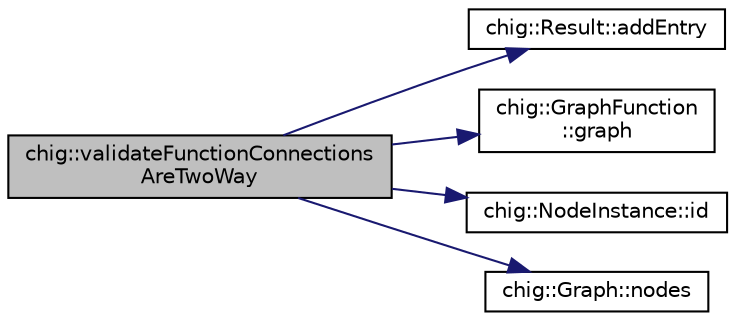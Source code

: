 digraph "chig::validateFunctionConnectionsAreTwoWay"
{
 // INTERACTIVE_SVG=YES
  edge [fontname="Helvetica",fontsize="10",labelfontname="Helvetica",labelfontsize="10"];
  node [fontname="Helvetica",fontsize="10",shape=record];
  rankdir="LR";
  Node184 [label="chig::validateFunctionConnections\lAreTwoWay",height=0.2,width=0.4,color="black", fillcolor="grey75", style="filled", fontcolor="black"];
  Node184 -> Node185 [color="midnightblue",fontsize="10",style="solid",fontname="Helvetica"];
  Node185 [label="chig::Result::addEntry",height=0.2,width=0.4,color="black", fillcolor="white", style="filled",URL="$structchig_1_1Result.html#aabb30a56760c3a817518912d9eabb491"];
  Node184 -> Node186 [color="midnightblue",fontsize="10",style="solid",fontname="Helvetica"];
  Node186 [label="chig::GraphFunction\l::graph",height=0.2,width=0.4,color="black", fillcolor="white", style="filled",URL="$structchig_1_1GraphFunction.html#a5a5eed54a181b865e7bd842a40f5e1f1"];
  Node184 -> Node187 [color="midnightblue",fontsize="10",style="solid",fontname="Helvetica"];
  Node187 [label="chig::NodeInstance::id",height=0.2,width=0.4,color="black", fillcolor="white", style="filled",URL="$structchig_1_1NodeInstance.html#a1468afe4799106831566bd283332a516"];
  Node184 -> Node188 [color="midnightblue",fontsize="10",style="solid",fontname="Helvetica"];
  Node188 [label="chig::Graph::nodes",height=0.2,width=0.4,color="black", fillcolor="white", style="filled",URL="$structchig_1_1Graph.html#af08f25e29e253475b266f6851609c899"];
}
